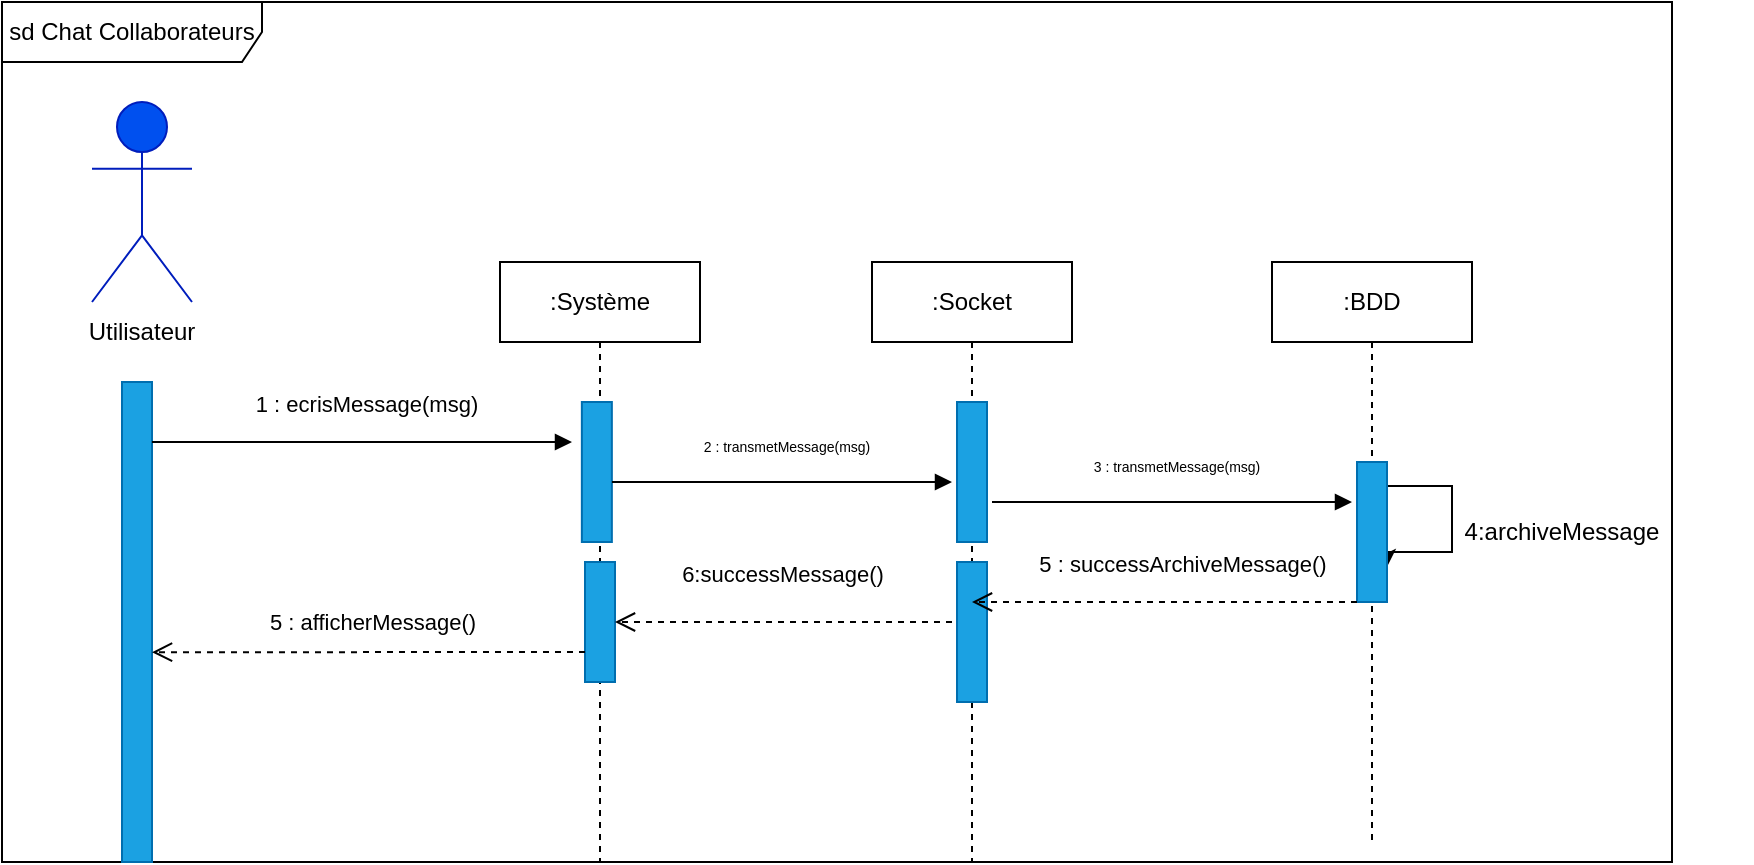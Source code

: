 <mxfile version="20.6.0" type="device"><diagram id="M-pu-cOKjHEZvPsEpOY4" name="Page-1"><mxGraphModel dx="1327" dy="802" grid="1" gridSize="10" guides="1" tooltips="1" connect="1" arrows="1" fold="1" page="1" pageScale="1" pageWidth="827" pageHeight="1169" math="0" shadow="0"><root><mxCell id="0"/><mxCell id="1" parent="0"/><mxCell id="OMeM30PVV8WrVPDrTTRZ-74" value="sd Chat Collaborateurs" style="shape=umlFrame;whiteSpace=wrap;html=1;width=130;height=30;" parent="1" vertex="1"><mxGeometry x="65" y="140" width="835" height="430" as="geometry"/></mxCell><mxCell id="OMeM30PVV8WrVPDrTTRZ-1" value="&lt;b&gt;Utilisateur&lt;/b&gt;" style="shape=umlActor;verticalLabelPosition=bottom;verticalAlign=top;html=1;fillColor=#0050ef;fontColor=#ffffff;strokeColor=#001DBC;" parent="1" vertex="1"><mxGeometry x="110" y="190" width="50" height="100" as="geometry"/></mxCell><mxCell id="OMeM30PVV8WrVPDrTTRZ-2" value="Utilisateur" style="text;html=1;strokeColor=none;fillColor=none;align=center;verticalAlign=middle;whiteSpace=wrap;rounded=0;" parent="1" vertex="1"><mxGeometry x="105" y="290" width="60" height="30" as="geometry"/></mxCell><mxCell id="OMeM30PVV8WrVPDrTTRZ-3" value=":Système" style="shape=umlLifeline;perimeter=lifelinePerimeter;whiteSpace=wrap;html=1;container=1;collapsible=0;recursiveResize=0;outlineConnect=0;" parent="1" vertex="1"><mxGeometry x="314" y="270" width="100" height="300" as="geometry"/></mxCell><mxCell id="OMeM30PVV8WrVPDrTTRZ-5" value="" style="rounded=0;whiteSpace=wrap;html=1;fillColor=#1ba1e2;fontColor=#ffffff;strokeColor=#006EAF;" parent="OMeM30PVV8WrVPDrTTRZ-3" vertex="1"><mxGeometry x="42.5" y="150" width="15" height="60" as="geometry"/></mxCell><mxCell id="OMeM30PVV8WrVPDrTTRZ-10" value="" style="rounded=0;whiteSpace=wrap;html=1;fillColor=#1ba1e2;fontColor=#ffffff;strokeColor=#006EAF;" parent="OMeM30PVV8WrVPDrTTRZ-3" vertex="1"><mxGeometry x="40.93" y="70" width="15" height="70" as="geometry"/></mxCell><mxCell id="OMeM30PVV8WrVPDrTTRZ-6" value=":BDD" style="shape=umlLifeline;perimeter=lifelinePerimeter;whiteSpace=wrap;html=1;container=1;collapsible=0;recursiveResize=0;outlineConnect=0;" parent="1" vertex="1"><mxGeometry x="700" y="270" width="100" height="290" as="geometry"/></mxCell><mxCell id="OMeM30PVV8WrVPDrTTRZ-7" style="edgeStyle=orthogonalEdgeStyle;rounded=0;orthogonalLoop=1;jettySize=auto;html=1;exitX=1;exitY=0.25;exitDx=0;exitDy=0;entryX=1;entryY=0.75;entryDx=0;entryDy=0;" parent="OMeM30PVV8WrVPDrTTRZ-6" source="OMeM30PVV8WrVPDrTTRZ-8" target="OMeM30PVV8WrVPDrTTRZ-8" edge="1"><mxGeometry relative="1" as="geometry"><Array as="points"><mxPoint x="58" y="112"/><mxPoint x="90" y="112"/><mxPoint x="90" y="145"/></Array></mxGeometry></mxCell><mxCell id="OMeM30PVV8WrVPDrTTRZ-8" value="" style="rounded=0;whiteSpace=wrap;html=1;fillColor=#1ba1e2;fontColor=#ffffff;strokeColor=#006EAF;" parent="OMeM30PVV8WrVPDrTTRZ-6" vertex="1"><mxGeometry x="42.5" y="100" width="15" height="70" as="geometry"/></mxCell><mxCell id="OMeM30PVV8WrVPDrTTRZ-9" value="" style="rounded=0;whiteSpace=wrap;html=1;fillColor=#1ba1e2;fontColor=#ffffff;strokeColor=#006EAF;" parent="1" vertex="1"><mxGeometry x="125" y="330" width="15" height="240" as="geometry"/></mxCell><mxCell id="OMeM30PVV8WrVPDrTTRZ-11" value="1 : ecrisMessage(msg)" style="html=1;verticalAlign=bottom;endArrow=block;rounded=0;" parent="1" edge="1"><mxGeometry x="0.016" y="10" width="80" relative="1" as="geometry"><mxPoint x="140" y="360" as="sourcePoint"/><mxPoint x="350" y="360" as="targetPoint"/><mxPoint as="offset"/></mxGeometry></mxCell><mxCell id="OMeM30PVV8WrVPDrTTRZ-12" value="&lt;font style=&quot;font-size: 7px;&quot;&gt;2 : transmetMessage(msg)&lt;/font&gt;" style="html=1;verticalAlign=bottom;endArrow=block;rounded=0;" parent="1" edge="1"><mxGeometry x="0.016" y="10" width="80" relative="1" as="geometry"><mxPoint x="370" y="380" as="sourcePoint"/><mxPoint x="540" y="380" as="targetPoint"/><mxPoint as="offset"/></mxGeometry></mxCell><mxCell id="OMeM30PVV8WrVPDrTTRZ-13" value="4:archiveMessage" style="text;html=1;strokeColor=none;fillColor=none;align=center;verticalAlign=middle;whiteSpace=wrap;rounded=0;" parent="1" vertex="1"><mxGeometry x="750" y="390" width="190" height="30" as="geometry"/></mxCell><mxCell id="OMeM30PVV8WrVPDrTTRZ-14" value="6:successMessage()" style="html=1;verticalAlign=bottom;endArrow=open;dashed=1;endSize=8;rounded=0;entryX=1;entryY=0.5;entryDx=0;entryDy=0;" parent="1" target="OMeM30PVV8WrVPDrTTRZ-5" edge="1"><mxGeometry x="0.011" y="-15" relative="1" as="geometry"><mxPoint x="540" y="450" as="sourcePoint"/><mxPoint x="440" y="424" as="targetPoint"/><mxPoint as="offset"/></mxGeometry></mxCell><mxCell id="dcKfborwXpPxRit9QpYM-3" value="5 : afficherMessage()" style="html=1;verticalAlign=bottom;endArrow=open;dashed=1;endSize=8;rounded=0;exitX=0;exitY=0.75;exitDx=0;exitDy=0;entryX=1;entryY=0.563;entryDx=0;entryDy=0;entryPerimeter=0;" parent="1" source="OMeM30PVV8WrVPDrTTRZ-5" edge="1" target="OMeM30PVV8WrVPDrTTRZ-9"><mxGeometry x="-0.016" y="-6" relative="1" as="geometry"><mxPoint x="349.335" y="440.0" as="sourcePoint"/><mxPoint x="140" y="460" as="targetPoint"/><mxPoint as="offset"/></mxGeometry></mxCell><mxCell id="00_dAAt5dJgb9aGSw6u1-16" value=":Socket" style="shape=umlLifeline;perimeter=lifelinePerimeter;whiteSpace=wrap;html=1;container=1;collapsible=0;recursiveResize=0;outlineConnect=0;" vertex="1" parent="1"><mxGeometry x="500" y="270" width="100" height="300" as="geometry"/></mxCell><mxCell id="00_dAAt5dJgb9aGSw6u1-17" value="" style="rounded=0;whiteSpace=wrap;html=1;fillColor=#1ba1e2;fontColor=#ffffff;strokeColor=#006EAF;" vertex="1" parent="00_dAAt5dJgb9aGSw6u1-16"><mxGeometry x="42.5" y="150" width="15" height="70" as="geometry"/></mxCell><mxCell id="00_dAAt5dJgb9aGSw6u1-20" value="" style="rounded=0;whiteSpace=wrap;html=1;fillColor=#1ba1e2;fontColor=#ffffff;strokeColor=#006EAF;" vertex="1" parent="00_dAAt5dJgb9aGSw6u1-16"><mxGeometry x="42.5" y="70" width="15" height="70" as="geometry"/></mxCell><mxCell id="00_dAAt5dJgb9aGSw6u1-22" value="&lt;font style=&quot;font-size: 7px;&quot;&gt;3 : transmetMessage(msg)&lt;/font&gt;" style="html=1;verticalAlign=bottom;endArrow=block;rounded=0;" edge="1" parent="1"><mxGeometry x="0.016" y="10" width="80" relative="1" as="geometry"><mxPoint x="560" y="390" as="sourcePoint"/><mxPoint x="740" y="390" as="targetPoint"/><mxPoint as="offset"/></mxGeometry></mxCell><mxCell id="00_dAAt5dJgb9aGSw6u1-23" value="&lt;span style=&quot;background-color: transparent;&quot;&gt;5 : successArchiveMessage()&lt;/span&gt;" style="html=1;verticalAlign=bottom;endArrow=open;dashed=1;endSize=8;rounded=0;exitX=0;exitY=1;exitDx=0;exitDy=0;" edge="1" parent="1" source="OMeM30PVV8WrVPDrTTRZ-8"><mxGeometry x="-0.093" y="-10" relative="1" as="geometry"><mxPoint x="715.93" y="440" as="sourcePoint"/><mxPoint x="550" y="440" as="targetPoint"/><mxPoint as="offset"/></mxGeometry></mxCell></root></mxGraphModel></diagram></mxfile>
